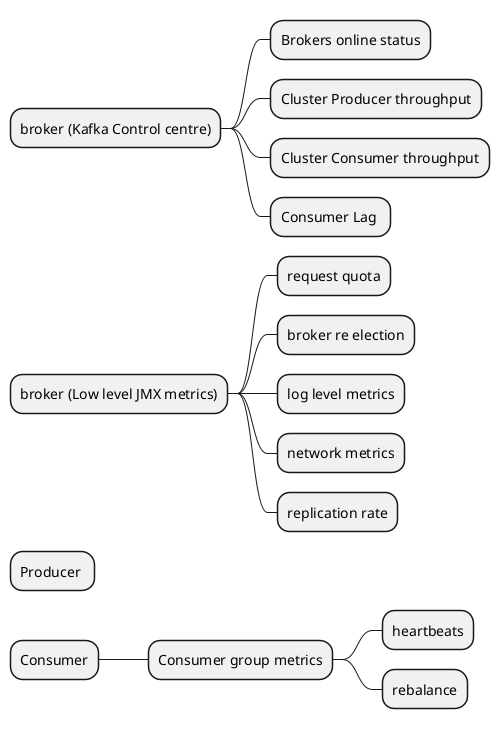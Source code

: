 @startmindmap
* broker (Kafka Control centre)
** Brokers online status
** Cluster Producer throughput
** Cluster Consumer throughput
** Consumer Lag 

* broker (Low level JMX metrics)
** request quota
** broker re election
** log level metrics
** network metrics
** replication rate

* Producer 
* Consumer
** Consumer group metrics
*** heartbeats
*** rebalance



@endmindmap 